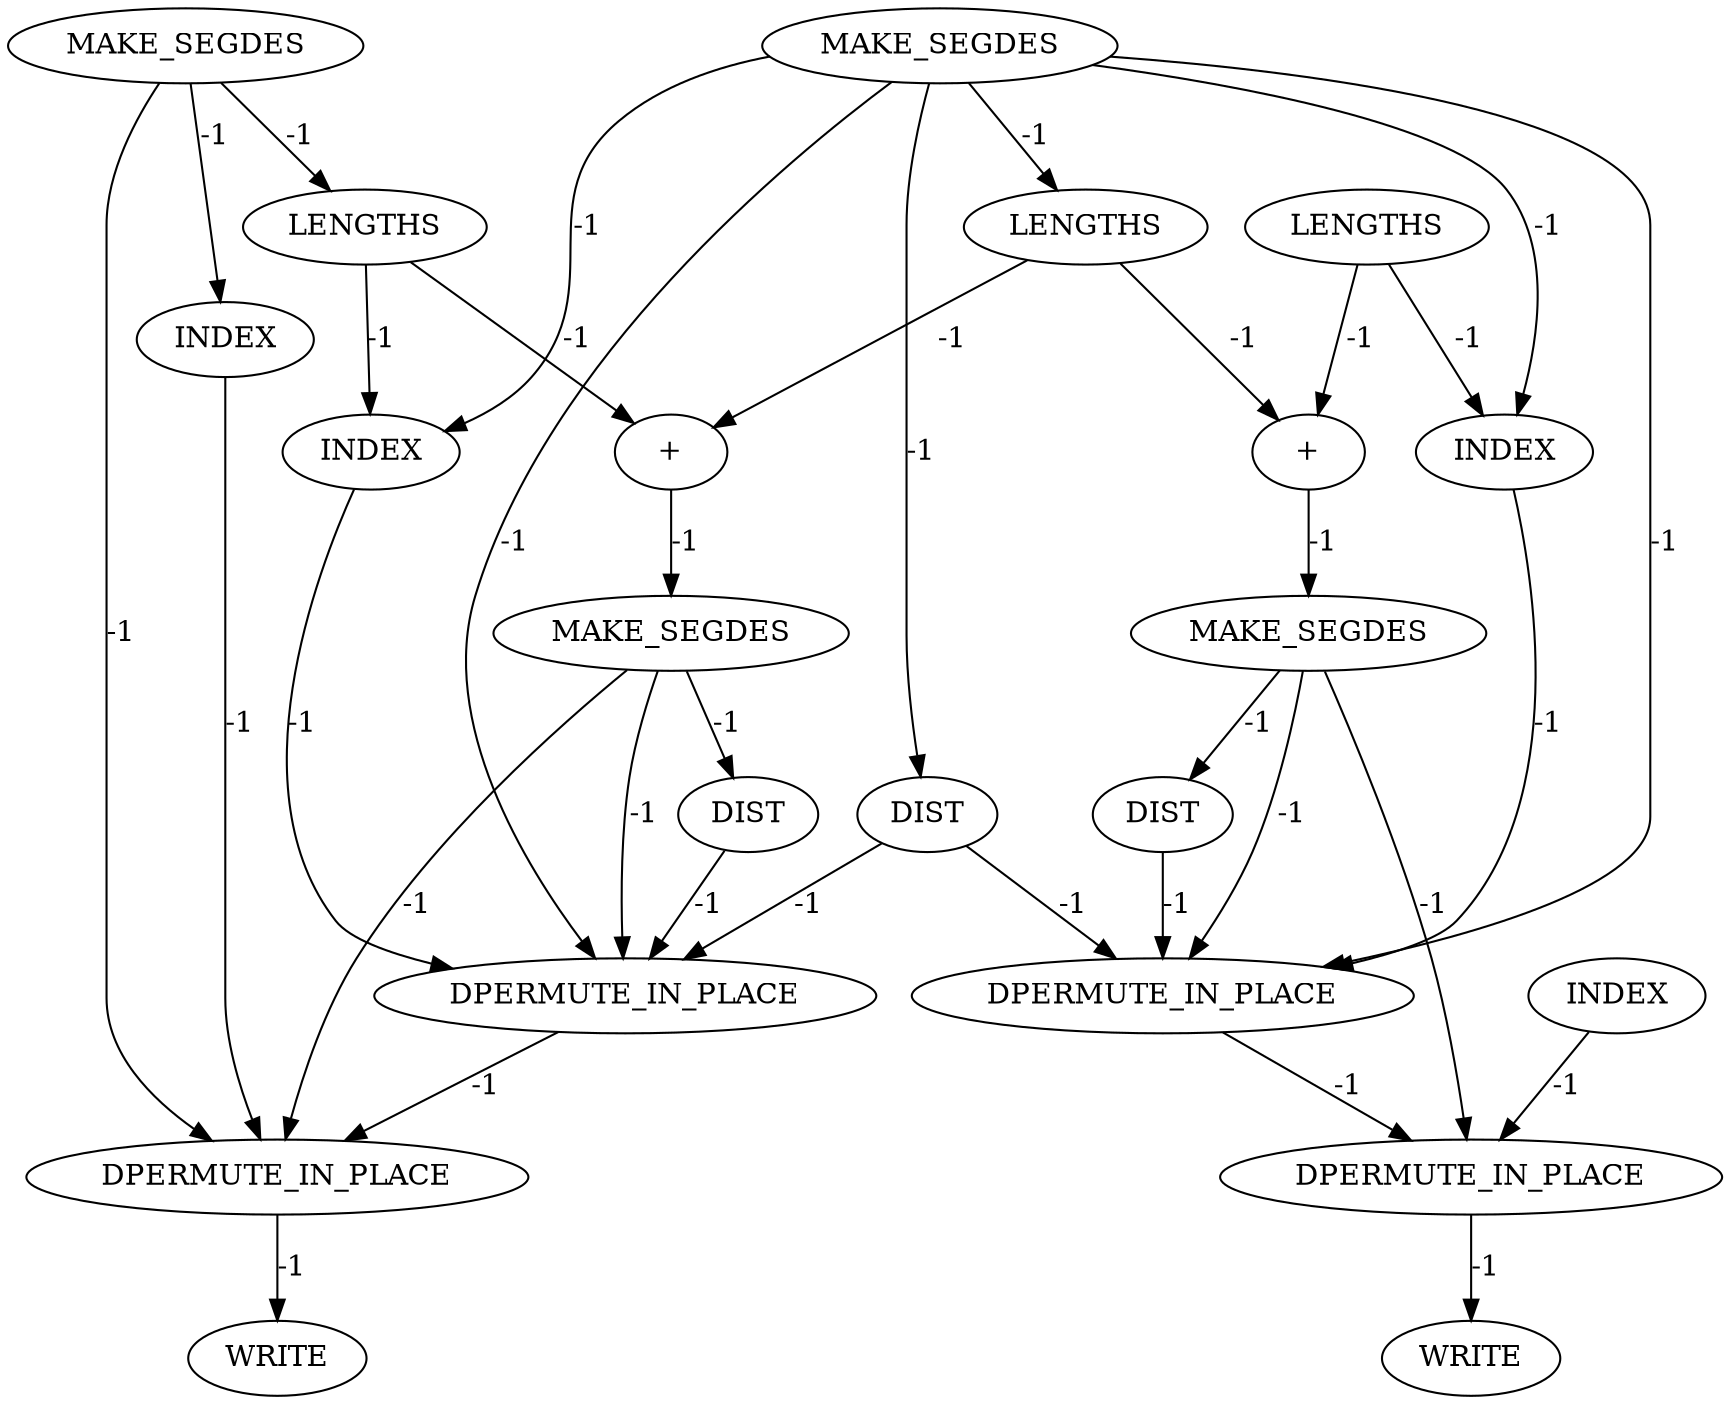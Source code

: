 digraph {
	cg_A_INST_10058 [label="+" cost=0]
	cg_A_INST_16421 [label=DPERMUTE_IN_PLACE cost=0]
	cg_A_INST_10063 [label=MAKE_SEGDES cost=0]
	cg_A_INST_10128 [label=INDEX cost=0]
	cg_A_INST_10025 [label=DIST cost=0]
	cg_A_INST_10019 [label=MAKE_SEGDES cost=0]
	cg_A_INST_431 [label=MAKE_SEGDES cost=0]
	cg_A_INST_10057 [label=LENGTHS cost=0]
	cg_A_INST_10116 [label=INDEX cost=0]
	cg_A_INST_10047 [label=INDEX cost=0]
	cg_A_INST_16422 [label=DPERMUTE_IN_PLACE cost=0]
	cg_A_INST_16423 [label=DPERMUTE_IN_PLACE cost=0]
	cg_A_INST_10174 [label=WRITE cost=0]
	cg_A_INST_10039 [label=LENGTHS cost=0]
	cg_A_INST_10144 [label=MAKE_SEGDES cost=0]
	cg_A_INST_16420 [label=DPERMUTE_IN_PLACE cost=0]
	cg_A_INST_10069 [label=DIST cost=0]
	cg_A_INST_10139 [label="+" cost=0]
	cg_A_INST_10120 [label=LENGTHS cost=0]
	cg_A_INST_10150 [label=DIST cost=0]
	cg_A_INST_10035 [label=INDEX cost=0]
	cg_A_INST_10093 [label=WRITE cost=0]
	cg_A_INST_10058 -> cg_A_INST_10063 [label=-1 cost=-1]
	cg_A_INST_16421 -> cg_A_INST_10093 [label=-1 cost=-1]
	cg_A_INST_10063 -> cg_A_INST_10069 [label=-1 cost=-1]
	cg_A_INST_10063 -> cg_A_INST_16420 [label=-1 cost=-1]
	cg_A_INST_10063 -> cg_A_INST_16421 [label=-1 cost=-1]
	cg_A_INST_10128 -> cg_A_INST_16422 [label=-1 cost=-1]
	cg_A_INST_10025 -> cg_A_INST_16420 [label=-1 cost=-1]
	cg_A_INST_10025 -> cg_A_INST_16422 [label=-1 cost=-1]
	cg_A_INST_10019 -> cg_A_INST_10025 [label=-1 cost=-1]
	cg_A_INST_10019 -> cg_A_INST_10047 [label=-1 cost=-1]
	cg_A_INST_10019 -> cg_A_INST_10057 [label=-1 cost=-1]
	cg_A_INST_10019 -> cg_A_INST_16420 [label=-1 cost=-1]
	cg_A_INST_10019 -> cg_A_INST_10128 [label=-1 cost=-1]
	cg_A_INST_10019 -> cg_A_INST_16422 [label=-1 cost=-1]
	cg_A_INST_431 -> cg_A_INST_10035 [label=-1 cost=-1]
	cg_A_INST_431 -> cg_A_INST_10039 [label=-1 cost=-1]
	cg_A_INST_431 -> cg_A_INST_16421 [label=-1 cost=-1]
	cg_A_INST_10057 -> cg_A_INST_10058 [label=-1 cost=-1]
	cg_A_INST_10057 -> cg_A_INST_10139 [label=-1 cost=-1]
	cg_A_INST_10116 -> cg_A_INST_16423 [label=-1 cost=-1]
	cg_A_INST_10047 -> cg_A_INST_16420 [label=-1 cost=-1]
	cg_A_INST_16422 -> cg_A_INST_16423 [label=-1 cost=-1]
	cg_A_INST_16423 -> cg_A_INST_10174 [label=-1 cost=-1]
	cg_A_INST_10039 -> cg_A_INST_10047 [label=-1 cost=-1]
	cg_A_INST_10039 -> cg_A_INST_10058 [label=-1 cost=-1]
	cg_A_INST_10144 -> cg_A_INST_10150 [label=-1 cost=-1]
	cg_A_INST_10144 -> cg_A_INST_16422 [label=-1 cost=-1]
	cg_A_INST_10144 -> cg_A_INST_16423 [label=-1 cost=-1]
	cg_A_INST_16420 -> cg_A_INST_16421 [label=-1 cost=-1]
	cg_A_INST_10069 -> cg_A_INST_16420 [label=-1 cost=-1]
	cg_A_INST_10139 -> cg_A_INST_10144 [label=-1 cost=-1]
	cg_A_INST_10120 -> cg_A_INST_10128 [label=-1 cost=-1]
	cg_A_INST_10120 -> cg_A_INST_10139 [label=-1 cost=-1]
	cg_A_INST_10150 -> cg_A_INST_16422 [label=-1 cost=-1]
	cg_A_INST_10035 -> cg_A_INST_16421 [label=-1 cost=-1]
}
